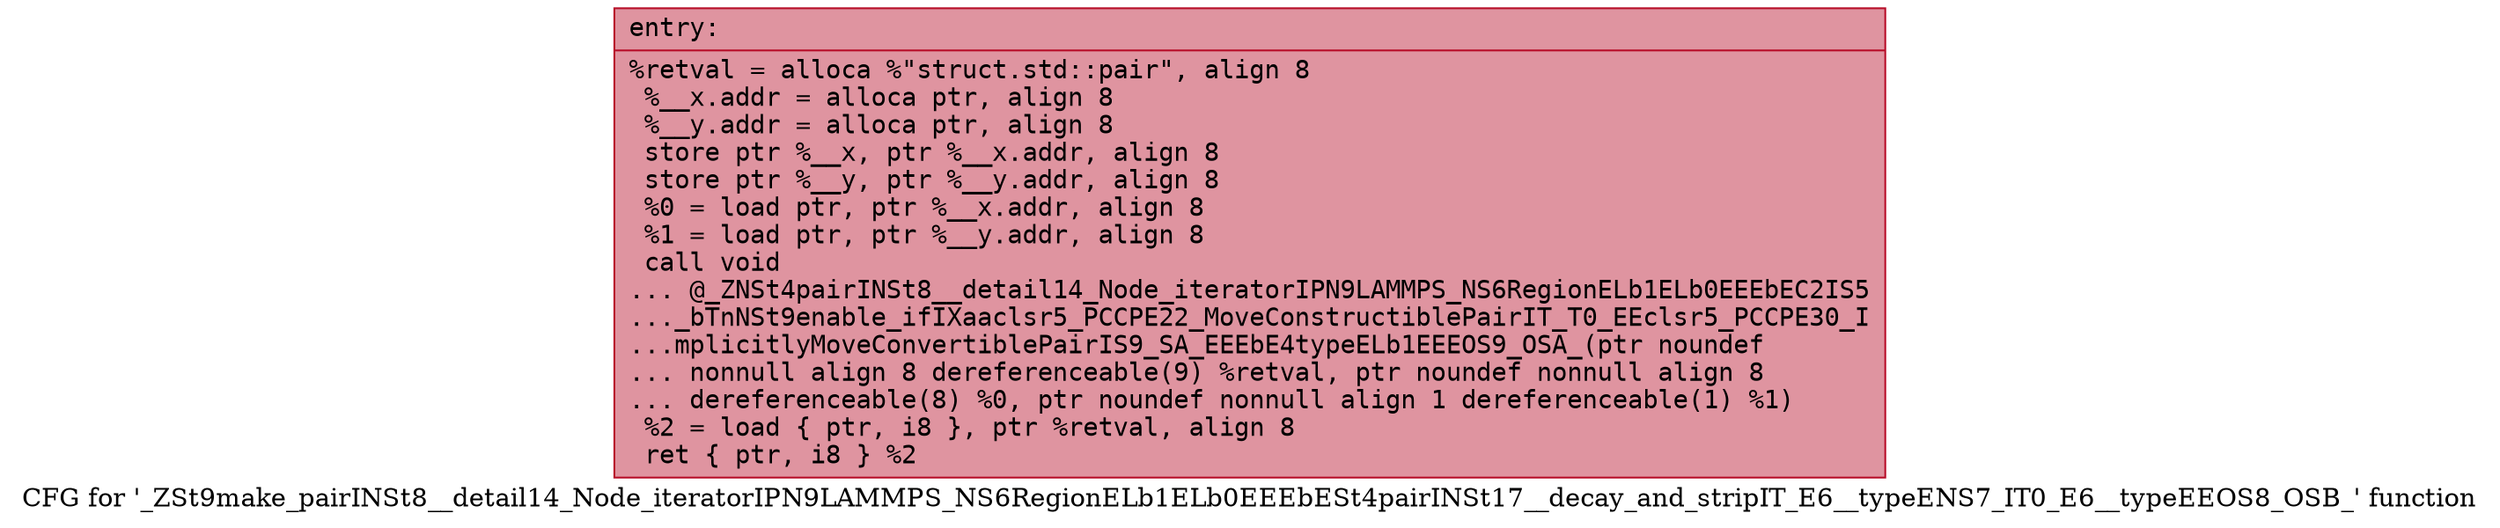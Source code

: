 digraph "CFG for '_ZSt9make_pairINSt8__detail14_Node_iteratorIPN9LAMMPS_NS6RegionELb1ELb0EEEbESt4pairINSt17__decay_and_stripIT_E6__typeENS7_IT0_E6__typeEEOS8_OSB_' function" {
	label="CFG for '_ZSt9make_pairINSt8__detail14_Node_iteratorIPN9LAMMPS_NS6RegionELb1ELb0EEEbESt4pairINSt17__decay_and_stripIT_E6__typeENS7_IT0_E6__typeEEOS8_OSB_' function";

	Node0x561837f36e50 [shape=record,color="#b70d28ff", style=filled, fillcolor="#b70d2870" fontname="Courier",label="{entry:\l|  %retval = alloca %\"struct.std::pair\", align 8\l  %__x.addr = alloca ptr, align 8\l  %__y.addr = alloca ptr, align 8\l  store ptr %__x, ptr %__x.addr, align 8\l  store ptr %__y, ptr %__y.addr, align 8\l  %0 = load ptr, ptr %__x.addr, align 8\l  %1 = load ptr, ptr %__y.addr, align 8\l  call void\l... @_ZNSt4pairINSt8__detail14_Node_iteratorIPN9LAMMPS_NS6RegionELb1ELb0EEEbEC2IS5\l..._bTnNSt9enable_ifIXaaclsr5_PCCPE22_MoveConstructiblePairIT_T0_EEclsr5_PCCPE30_I\l...mplicitlyMoveConvertiblePairIS9_SA_EEEbE4typeELb1EEEOS9_OSA_(ptr noundef\l... nonnull align 8 dereferenceable(9) %retval, ptr noundef nonnull align 8\l... dereferenceable(8) %0, ptr noundef nonnull align 1 dereferenceable(1) %1)\l  %2 = load \{ ptr, i8 \}, ptr %retval, align 8\l  ret \{ ptr, i8 \} %2\l}"];
}

